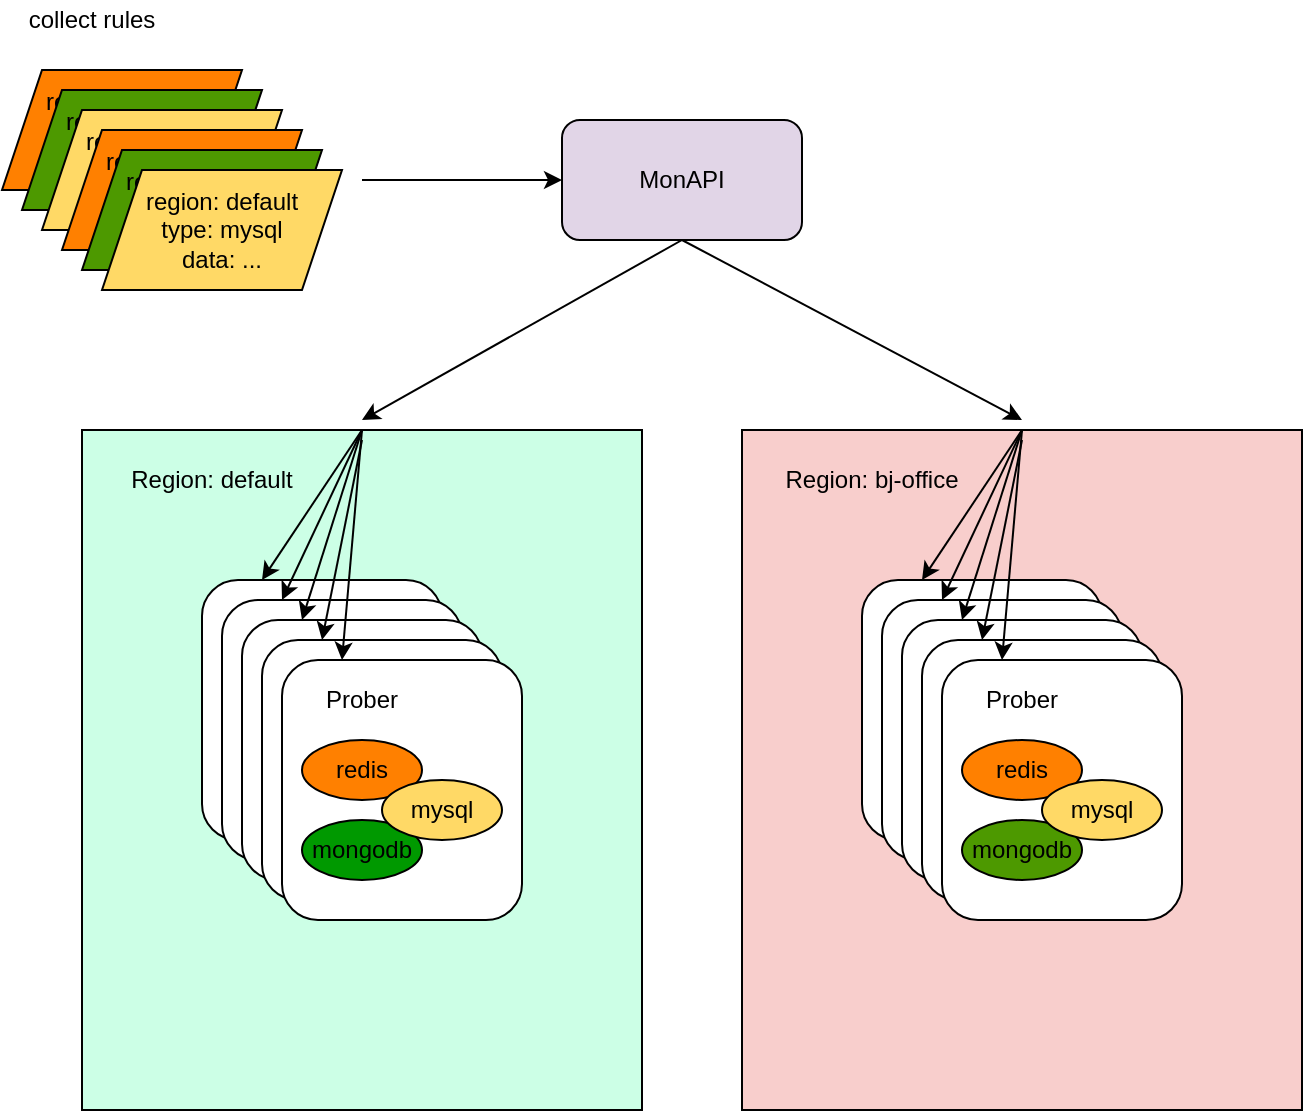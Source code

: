 <mxfile version="14.8.0" type="github" pages="4">
  <diagram id="REFkd7xtqxe4dWkekb8k" name="prober">
    <mxGraphModel dx="1422" dy="762" grid="1" gridSize="10" guides="1" tooltips="1" connect="1" arrows="1" fold="1" page="1" pageScale="1" pageWidth="827" pageHeight="1169" math="0" shadow="0">
      <root>
        <mxCell id="0" />
        <mxCell id="1" parent="0" />
        <mxCell id="o57Hl6V5JoG7M9n5L1Rj-18" value="" style="whiteSpace=wrap;html=1;fillColor=#CCFFE6;" parent="1" vertex="1">
          <mxGeometry x="60" y="215" width="280" height="340" as="geometry" />
        </mxCell>
        <mxCell id="o57Hl6V5JoG7M9n5L1Rj-1" value="MonAPI" style="rounded=1;whiteSpace=wrap;html=1;fillColor=#E1D5E7;" parent="1" vertex="1">
          <mxGeometry x="300" y="60" width="120" height="60" as="geometry" />
        </mxCell>
        <mxCell id="o57Hl6V5JoG7M9n5L1Rj-2" value="" style="rounded=1;whiteSpace=wrap;html=1;" parent="1" vertex="1">
          <mxGeometry x="120" y="290" width="120" height="130" as="geometry" />
        </mxCell>
        <mxCell id="o57Hl6V5JoG7M9n5L1Rj-3" value="" style="rounded=1;whiteSpace=wrap;html=1;" parent="1" vertex="1">
          <mxGeometry x="130" y="300" width="120" height="130" as="geometry" />
        </mxCell>
        <mxCell id="o57Hl6V5JoG7M9n5L1Rj-4" value="" style="rounded=1;whiteSpace=wrap;html=1;" parent="1" vertex="1">
          <mxGeometry x="140" y="310" width="120" height="130" as="geometry" />
        </mxCell>
        <mxCell id="o57Hl6V5JoG7M9n5L1Rj-5" value="" style="rounded=1;whiteSpace=wrap;html=1;" parent="1" vertex="1">
          <mxGeometry x="150" y="320" width="120" height="130" as="geometry" />
        </mxCell>
        <mxCell id="o57Hl6V5JoG7M9n5L1Rj-6" value="" style="rounded=1;whiteSpace=wrap;html=1;" parent="1" vertex="1">
          <mxGeometry x="160" y="330" width="120" height="130" as="geometry" />
        </mxCell>
        <mxCell id="o57Hl6V5JoG7M9n5L1Rj-19" value="Region: default" style="text;html=1;strokeColor=none;fillColor=none;align=center;verticalAlign=middle;whiteSpace=wrap;rounded=0;" parent="1" vertex="1">
          <mxGeometry x="70" y="230" width="110" height="20" as="geometry" />
        </mxCell>
        <mxCell id="o57Hl6V5JoG7M9n5L1Rj-28" value="mongodb&lt;span style=&quot;color: rgba(0 , 0 , 0 , 0) ; font-family: monospace ; font-size: 0px&quot;&gt;%3CmxGraphModel%3E%3Croot%3E%3CmxCell%20id%3D%220%22%2F%3E%3CmxCell%20id%3D%221%22%20parent%3D%220%22%2F%3E%3CmxCell%20id%3D%222%22%20value%3D%22mysql%22%20style%3D%22ellipse%3BwhiteSpace%3Dwrap%3Bhtml%3D1%3BfillColor%3D%23FFD966%3B%22%20vertex%3D%221%22%20parent%3D%221%22%3E%3CmxGeometry%20x%3D%22170%22%20y%3D%22340%22%20width%3D%2260%22%20height%3D%2230%22%20as%3D%22geometry%22%2F%3E%3C%2FmxCell%3E%3C%2Froot%3E%3C%2FmxGraphModel%3E&lt;/span&gt;" style="ellipse;whiteSpace=wrap;html=1;fillColor=#009900;" parent="1" vertex="1">
          <mxGeometry x="170" y="410" width="60" height="30" as="geometry" />
        </mxCell>
        <mxCell id="o57Hl6V5JoG7M9n5L1Rj-29" value="redis" style="ellipse;whiteSpace=wrap;html=1;fillColor=#FF8000;" parent="1" vertex="1">
          <mxGeometry x="170" y="370" width="60" height="30" as="geometry" />
        </mxCell>
        <mxCell id="o57Hl6V5JoG7M9n5L1Rj-30" value="mysql" style="ellipse;whiteSpace=wrap;html=1;fillColor=#FFD966;" parent="1" vertex="1">
          <mxGeometry x="210" y="390" width="60" height="30" as="geometry" />
        </mxCell>
        <mxCell id="o57Hl6V5JoG7M9n5L1Rj-31" value="Prober" style="text;html=1;strokeColor=none;fillColor=none;align=center;verticalAlign=middle;whiteSpace=wrap;rounded=0;" parent="1" vertex="1">
          <mxGeometry x="180" y="340" width="40" height="20" as="geometry" />
        </mxCell>
        <mxCell id="o57Hl6V5JoG7M9n5L1Rj-34" value="" style="endArrow=classic;html=1;exitX=0.5;exitY=1;exitDx=0;exitDy=0;" parent="1" source="o57Hl6V5JoG7M9n5L1Rj-1" edge="1">
          <mxGeometry width="50" height="50" relative="1" as="geometry">
            <mxPoint x="390" y="290" as="sourcePoint" />
            <mxPoint x="200" y="210" as="targetPoint" />
          </mxGeometry>
        </mxCell>
        <mxCell id="o57Hl6V5JoG7M9n5L1Rj-35" value="" style="endArrow=classic;html=1;exitX=0.5;exitY=1;exitDx=0;exitDy=0;" parent="1" source="o57Hl6V5JoG7M9n5L1Rj-1" edge="1">
          <mxGeometry width="50" height="50" relative="1" as="geometry">
            <mxPoint x="370" y="130" as="sourcePoint" />
            <mxPoint x="530" y="210" as="targetPoint" />
          </mxGeometry>
        </mxCell>
        <mxCell id="o57Hl6V5JoG7M9n5L1Rj-39" value="collect rules" style="text;html=1;strokeColor=none;fillColor=none;align=center;verticalAlign=middle;whiteSpace=wrap;rounded=0;labelBackgroundColor=#ffffff;fontFamily=Helvetica;" parent="1" vertex="1">
          <mxGeometry x="30" width="70" height="20" as="geometry" />
        </mxCell>
        <mxCell id="o57Hl6V5JoG7M9n5L1Rj-42" value="" style="endArrow=classic;html=1;fontFamily=Helvetica;entryX=0.25;entryY=0;entryDx=0;entryDy=0;exitX=0.5;exitY=0;exitDx=0;exitDy=0;" parent="1" source="o57Hl6V5JoG7M9n5L1Rj-18" target="o57Hl6V5JoG7M9n5L1Rj-2" edge="1">
          <mxGeometry width="50" height="50" relative="1" as="geometry">
            <mxPoint x="390" y="270" as="sourcePoint" />
            <mxPoint x="440" y="220" as="targetPoint" />
          </mxGeometry>
        </mxCell>
        <mxCell id="o57Hl6V5JoG7M9n5L1Rj-43" value="" style="endArrow=classic;html=1;fontFamily=Helvetica;entryX=0.25;entryY=0;entryDx=0;entryDy=0;exitX=0.5;exitY=0;exitDx=0;exitDy=0;" parent="1" source="o57Hl6V5JoG7M9n5L1Rj-18" target="o57Hl6V5JoG7M9n5L1Rj-3" edge="1">
          <mxGeometry width="50" height="50" relative="1" as="geometry">
            <mxPoint x="210" y="225" as="sourcePoint" />
            <mxPoint x="160" y="300" as="targetPoint" />
          </mxGeometry>
        </mxCell>
        <mxCell id="o57Hl6V5JoG7M9n5L1Rj-44" value="" style="endArrow=classic;html=1;fontFamily=Helvetica;entryX=0.25;entryY=0;entryDx=0;entryDy=0;exitX=0.5;exitY=0;exitDx=0;exitDy=0;" parent="1" source="o57Hl6V5JoG7M9n5L1Rj-18" edge="1">
          <mxGeometry width="50" height="50" relative="1" as="geometry">
            <mxPoint x="210" y="225" as="sourcePoint" />
            <mxPoint x="170" y="310" as="targetPoint" />
          </mxGeometry>
        </mxCell>
        <mxCell id="o57Hl6V5JoG7M9n5L1Rj-45" value="" style="endArrow=classic;html=1;fontFamily=Helvetica;entryX=0.25;entryY=0;entryDx=0;entryDy=0;" parent="1" edge="1">
          <mxGeometry width="50" height="50" relative="1" as="geometry">
            <mxPoint x="200" y="220" as="sourcePoint" />
            <mxPoint x="180" y="320" as="targetPoint" />
          </mxGeometry>
        </mxCell>
        <mxCell id="o57Hl6V5JoG7M9n5L1Rj-46" value="" style="endArrow=classic;html=1;fontFamily=Helvetica;entryX=0.25;entryY=0;entryDx=0;entryDy=0;exitX=0.5;exitY=0;exitDx=0;exitDy=0;" parent="1" source="o57Hl6V5JoG7M9n5L1Rj-18" edge="1">
          <mxGeometry width="50" height="50" relative="1" as="geometry">
            <mxPoint x="210" y="230" as="sourcePoint" />
            <mxPoint x="190" y="330" as="targetPoint" />
          </mxGeometry>
        </mxCell>
        <mxCell id="o57Hl6V5JoG7M9n5L1Rj-61" value="&lt;span style=&quot;font-family: &amp;#34;helvetica&amp;#34; ; font-size: 12px ; font-style: normal ; font-weight: 400 ; letter-spacing: normal ; text-indent: 0px ; text-transform: none ; word-spacing: 0px ; display: inline ; float: none&quot;&gt;region: default&lt;/span&gt;&lt;br style=&quot;font-family: &amp;#34;helvetica&amp;#34; ; font-size: 12px ; font-style: normal ; font-weight: 400 ; letter-spacing: normal ; text-indent: 0px ; text-transform: none ; word-spacing: 0px&quot;&gt;&lt;span style=&quot;font-family: &amp;#34;helvetica&amp;#34; ; font-size: 12px ; font-style: normal ; font-weight: 400 ; letter-spacing: normal ; text-indent: 0px ; text-transform: none ; word-spacing: 0px ; display: inline ; float: none&quot;&gt;type: mysql&lt;/span&gt;&lt;br style=&quot;font-family: &amp;#34;helvetica&amp;#34; ; font-size: 12px ; font-style: normal ; font-weight: 400 ; letter-spacing: normal ; text-indent: 0px ; text-transform: none ; word-spacing: 0px&quot;&gt;&lt;span style=&quot;font-family: &amp;#34;helvetica&amp;#34; ; font-size: 12px ; font-style: normal ; font-weight: 400 ; letter-spacing: normal ; text-indent: 0px ; text-transform: none ; word-spacing: 0px ; display: inline ; float: none&quot;&gt;data: ...&lt;/span&gt;" style="shape=parallelogram;perimeter=parallelogramPerimeter;whiteSpace=wrap;html=1;fixedSize=1;labelBackgroundColor=none;fillColor=#FF8000;fontFamily=Helvetica;align=center;labelBorderColor=none;" parent="1" vertex="1">
          <mxGeometry x="20" y="35" width="120" height="60" as="geometry" />
        </mxCell>
        <mxCell id="o57Hl6V5JoG7M9n5L1Rj-62" value="&lt;span style=&quot;font-family: &amp;#34;helvetica&amp;#34; ; font-size: 12px ; font-style: normal ; font-weight: 400 ; letter-spacing: normal ; text-indent: 0px ; text-transform: none ; word-spacing: 0px ; display: inline ; float: none&quot;&gt;region: default&lt;/span&gt;&lt;br style=&quot;font-family: &amp;#34;helvetica&amp;#34; ; font-size: 12px ; font-style: normal ; font-weight: 400 ; letter-spacing: normal ; text-indent: 0px ; text-transform: none ; word-spacing: 0px&quot;&gt;&lt;span style=&quot;font-family: &amp;#34;helvetica&amp;#34; ; font-size: 12px ; font-style: normal ; font-weight: 400 ; letter-spacing: normal ; text-indent: 0px ; text-transform: none ; word-spacing: 0px ; display: inline ; float: none&quot;&gt;type: mysql&lt;/span&gt;&lt;br style=&quot;font-family: &amp;#34;helvetica&amp;#34; ; font-size: 12px ; font-style: normal ; font-weight: 400 ; letter-spacing: normal ; text-indent: 0px ; text-transform: none ; word-spacing: 0px&quot;&gt;&lt;span style=&quot;font-family: &amp;#34;helvetica&amp;#34; ; font-size: 12px ; font-style: normal ; font-weight: 400 ; letter-spacing: normal ; text-indent: 0px ; text-transform: none ; word-spacing: 0px ; display: inline ; float: none&quot;&gt;data: ...&lt;/span&gt;" style="shape=parallelogram;perimeter=parallelogramPerimeter;whiteSpace=wrap;html=1;fixedSize=1;labelBackgroundColor=none;fillColor=#4D9900;fontFamily=Helvetica;align=center;labelBorderColor=none;" parent="1" vertex="1">
          <mxGeometry x="30" y="45" width="120" height="60" as="geometry" />
        </mxCell>
        <mxCell id="o57Hl6V5JoG7M9n5L1Rj-63" value="&lt;span style=&quot;font-family: &amp;#34;helvetica&amp;#34; ; font-size: 12px ; font-style: normal ; font-weight: 400 ; letter-spacing: normal ; text-indent: 0px ; text-transform: none ; word-spacing: 0px ; display: inline ; float: none&quot;&gt;region: default&lt;/span&gt;&lt;br style=&quot;font-family: &amp;#34;helvetica&amp;#34; ; font-size: 12px ; font-style: normal ; font-weight: 400 ; letter-spacing: normal ; text-indent: 0px ; text-transform: none ; word-spacing: 0px&quot;&gt;&lt;span style=&quot;font-family: &amp;#34;helvetica&amp;#34; ; font-size: 12px ; font-style: normal ; font-weight: 400 ; letter-spacing: normal ; text-indent: 0px ; text-transform: none ; word-spacing: 0px ; display: inline ; float: none&quot;&gt;type: mysql&lt;/span&gt;&lt;br style=&quot;font-family: &amp;#34;helvetica&amp;#34; ; font-size: 12px ; font-style: normal ; font-weight: 400 ; letter-spacing: normal ; text-indent: 0px ; text-transform: none ; word-spacing: 0px&quot;&gt;&lt;span style=&quot;font-family: &amp;#34;helvetica&amp;#34; ; font-size: 12px ; font-style: normal ; font-weight: 400 ; letter-spacing: normal ; text-indent: 0px ; text-transform: none ; word-spacing: 0px ; display: inline ; float: none&quot;&gt;data: ...&lt;/span&gt;" style="shape=parallelogram;perimeter=parallelogramPerimeter;whiteSpace=wrap;html=1;fixedSize=1;labelBackgroundColor=none;fillColor=#FFD966;fontFamily=Helvetica;align=center;labelBorderColor=none;" parent="1" vertex="1">
          <mxGeometry x="40" y="55" width="120" height="60" as="geometry" />
        </mxCell>
        <mxCell id="o57Hl6V5JoG7M9n5L1Rj-64" value="&lt;span style=&quot;font-family: &amp;#34;helvetica&amp;#34; ; font-size: 12px ; font-style: normal ; font-weight: 400 ; letter-spacing: normal ; text-indent: 0px ; text-transform: none ; word-spacing: 0px ; display: inline ; float: none&quot;&gt;region: default&lt;/span&gt;&lt;br style=&quot;font-family: &amp;#34;helvetica&amp;#34; ; font-size: 12px ; font-style: normal ; font-weight: 400 ; letter-spacing: normal ; text-indent: 0px ; text-transform: none ; word-spacing: 0px&quot;&gt;&lt;span style=&quot;font-family: &amp;#34;helvetica&amp;#34; ; font-size: 12px ; font-style: normal ; font-weight: 400 ; letter-spacing: normal ; text-indent: 0px ; text-transform: none ; word-spacing: 0px ; display: inline ; float: none&quot;&gt;type: mysql&lt;/span&gt;&lt;br style=&quot;font-family: &amp;#34;helvetica&amp;#34; ; font-size: 12px ; font-style: normal ; font-weight: 400 ; letter-spacing: normal ; text-indent: 0px ; text-transform: none ; word-spacing: 0px&quot;&gt;&lt;span style=&quot;font-family: &amp;#34;helvetica&amp;#34; ; font-size: 12px ; font-style: normal ; font-weight: 400 ; letter-spacing: normal ; text-indent: 0px ; text-transform: none ; word-spacing: 0px ; display: inline ; float: none&quot;&gt;data: ...&lt;/span&gt;" style="shape=parallelogram;perimeter=parallelogramPerimeter;whiteSpace=wrap;html=1;fixedSize=1;labelBackgroundColor=none;fillColor=#FF8000;fontFamily=Helvetica;align=center;labelBorderColor=none;" parent="1" vertex="1">
          <mxGeometry x="50" y="65" width="120" height="60" as="geometry" />
        </mxCell>
        <mxCell id="o57Hl6V5JoG7M9n5L1Rj-65" value="&lt;span style=&quot;font-family: &amp;#34;helvetica&amp;#34; ; font-size: 12px ; font-style: normal ; font-weight: 400 ; letter-spacing: normal ; text-indent: 0px ; text-transform: none ; word-spacing: 0px ; display: inline ; float: none&quot;&gt;region: default&lt;/span&gt;&lt;br style=&quot;font-family: &amp;#34;helvetica&amp;#34; ; font-size: 12px ; font-style: normal ; font-weight: 400 ; letter-spacing: normal ; text-indent: 0px ; text-transform: none ; word-spacing: 0px&quot;&gt;&lt;span style=&quot;font-family: &amp;#34;helvetica&amp;#34; ; font-size: 12px ; font-style: normal ; font-weight: 400 ; letter-spacing: normal ; text-indent: 0px ; text-transform: none ; word-spacing: 0px ; display: inline ; float: none&quot;&gt;type: mysql&lt;/span&gt;&lt;br style=&quot;font-family: &amp;#34;helvetica&amp;#34; ; font-size: 12px ; font-style: normal ; font-weight: 400 ; letter-spacing: normal ; text-indent: 0px ; text-transform: none ; word-spacing: 0px&quot;&gt;&lt;span style=&quot;font-family: &amp;#34;helvetica&amp;#34; ; font-size: 12px ; font-style: normal ; font-weight: 400 ; letter-spacing: normal ; text-indent: 0px ; text-transform: none ; word-spacing: 0px ; display: inline ; float: none&quot;&gt;data: ...&lt;/span&gt;" style="shape=parallelogram;perimeter=parallelogramPerimeter;whiteSpace=wrap;html=1;fixedSize=1;labelBackgroundColor=none;fillColor=#4D9900;fontFamily=Helvetica;align=center;labelBorderColor=none;" parent="1" vertex="1">
          <mxGeometry x="60" y="75" width="120" height="60" as="geometry" />
        </mxCell>
        <mxCell id="o57Hl6V5JoG7M9n5L1Rj-66" value="&lt;span style=&quot;font-family: &amp;#34;helvetica&amp;#34; ; font-size: 12px ; font-style: normal ; font-weight: 400 ; letter-spacing: normal ; text-indent: 0px ; text-transform: none ; word-spacing: 0px ; display: inline ; float: none&quot;&gt;region: default&lt;/span&gt;&lt;br style=&quot;font-family: &amp;#34;helvetica&amp;#34; ; font-size: 12px ; font-style: normal ; font-weight: 400 ; letter-spacing: normal ; text-indent: 0px ; text-transform: none ; word-spacing: 0px&quot;&gt;&lt;span style=&quot;font-family: &amp;#34;helvetica&amp;#34; ; font-size: 12px ; font-style: normal ; font-weight: 400 ; letter-spacing: normal ; text-indent: 0px ; text-transform: none ; word-spacing: 0px ; display: inline ; float: none&quot;&gt;type: mysql&lt;/span&gt;&lt;br style=&quot;font-family: &amp;#34;helvetica&amp;#34; ; font-size: 12px ; font-style: normal ; font-weight: 400 ; letter-spacing: normal ; text-indent: 0px ; text-transform: none ; word-spacing: 0px&quot;&gt;&lt;span style=&quot;font-family: &amp;#34;helvetica&amp;#34; ; font-size: 12px ; font-style: normal ; font-weight: 400 ; letter-spacing: normal ; text-indent: 0px ; text-transform: none ; word-spacing: 0px ; display: inline ; float: none&quot;&gt;data: ...&lt;/span&gt;" style="shape=parallelogram;perimeter=parallelogramPerimeter;whiteSpace=wrap;html=1;fixedSize=1;labelBackgroundColor=none;fillColor=#FFD966;fontFamily=Helvetica;align=center;labelBorderColor=none;" parent="1" vertex="1">
          <mxGeometry x="70" y="85" width="120" height="60" as="geometry" />
        </mxCell>
        <mxCell id="o57Hl6V5JoG7M9n5L1Rj-67" value="" style="endArrow=classic;html=1;fontFamily=Helvetica;fontColor=#000000;entryX=0;entryY=0.5;entryDx=0;entryDy=0;" parent="1" target="o57Hl6V5JoG7M9n5L1Rj-1" edge="1">
          <mxGeometry width="50" height="50" relative="1" as="geometry">
            <mxPoint x="200" y="90" as="sourcePoint" />
            <mxPoint x="440" y="220" as="targetPoint" />
          </mxGeometry>
        </mxCell>
        <mxCell id="o57Hl6V5JoG7M9n5L1Rj-69" value="" style="whiteSpace=wrap;html=1;fillColor=#F8CECC;" parent="1" vertex="1">
          <mxGeometry x="390" y="215" width="280" height="340" as="geometry" />
        </mxCell>
        <mxCell id="o57Hl6V5JoG7M9n5L1Rj-70" value="" style="rounded=1;whiteSpace=wrap;html=1;" parent="1" vertex="1">
          <mxGeometry x="450" y="290" width="120" height="130" as="geometry" />
        </mxCell>
        <mxCell id="o57Hl6V5JoG7M9n5L1Rj-71" value="" style="rounded=1;whiteSpace=wrap;html=1;" parent="1" vertex="1">
          <mxGeometry x="460" y="300" width="120" height="130" as="geometry" />
        </mxCell>
        <mxCell id="o57Hl6V5JoG7M9n5L1Rj-72" value="" style="rounded=1;whiteSpace=wrap;html=1;" parent="1" vertex="1">
          <mxGeometry x="470" y="310" width="120" height="130" as="geometry" />
        </mxCell>
        <mxCell id="o57Hl6V5JoG7M9n5L1Rj-73" value="" style="rounded=1;whiteSpace=wrap;html=1;" parent="1" vertex="1">
          <mxGeometry x="480" y="320" width="120" height="130" as="geometry" />
        </mxCell>
        <mxCell id="o57Hl6V5JoG7M9n5L1Rj-74" value="" style="rounded=1;whiteSpace=wrap;html=1;" parent="1" vertex="1">
          <mxGeometry x="490" y="330" width="120" height="130" as="geometry" />
        </mxCell>
        <mxCell id="o57Hl6V5JoG7M9n5L1Rj-75" value="Region: bj-office" style="text;html=1;strokeColor=none;fillColor=none;align=center;verticalAlign=middle;whiteSpace=wrap;rounded=0;" parent="1" vertex="1">
          <mxGeometry x="400" y="230" width="110" height="20" as="geometry" />
        </mxCell>
        <mxCell id="o57Hl6V5JoG7M9n5L1Rj-76" value="mongodb&lt;span style=&quot;color: rgba(0 , 0 , 0 , 0) ; font-family: monospace ; font-size: 0px&quot;&gt;%3CmxGraphModel%3E%3Croot%3E%3CmxCell%20id%3D%220%22%2F%3E%3CmxCell%20id%3D%221%22%20parent%3D%220%22%2F%3E%3CmxCell%20id%3D%222%22%20value%3D%22mysql%22%20style%3D%22ellipse%3BwhiteSpace%3Dwrap%3Bhtml%3D1%3BfillColor%3D%23FFD966%3B%22%20vertex%3D%221%22%20parent%3D%221%22%3E%3CmxGeometry%20x%3D%22170%22%20y%3D%22340%22%20width%3D%2260%22%20height%3D%2230%22%20as%3D%22geometry%22%2F%3E%3C%2FmxCell%3E%3C%2Froot%3E%3C%2FmxGraphModel%3E&lt;/span&gt;" style="ellipse;whiteSpace=wrap;html=1;fillColor=#4D9900;" parent="1" vertex="1">
          <mxGeometry x="500" y="410" width="60" height="30" as="geometry" />
        </mxCell>
        <mxCell id="o57Hl6V5JoG7M9n5L1Rj-77" value="redis" style="ellipse;whiteSpace=wrap;html=1;fillColor=#FF8000;" parent="1" vertex="1">
          <mxGeometry x="500" y="370" width="60" height="30" as="geometry" />
        </mxCell>
        <mxCell id="o57Hl6V5JoG7M9n5L1Rj-78" value="mysql" style="ellipse;whiteSpace=wrap;html=1;fillColor=#FFD966;" parent="1" vertex="1">
          <mxGeometry x="540" y="390" width="60" height="30" as="geometry" />
        </mxCell>
        <mxCell id="o57Hl6V5JoG7M9n5L1Rj-79" value="Prober" style="text;html=1;strokeColor=none;fillColor=none;align=center;verticalAlign=middle;whiteSpace=wrap;rounded=0;" parent="1" vertex="1">
          <mxGeometry x="510" y="340" width="40" height="20" as="geometry" />
        </mxCell>
        <mxCell id="o57Hl6V5JoG7M9n5L1Rj-80" value="" style="endArrow=classic;html=1;fontFamily=Helvetica;entryX=0.25;entryY=0;entryDx=0;entryDy=0;exitX=0.5;exitY=0;exitDx=0;exitDy=0;" parent="1" source="o57Hl6V5JoG7M9n5L1Rj-69" target="o57Hl6V5JoG7M9n5L1Rj-70" edge="1">
          <mxGeometry width="50" height="50" relative="1" as="geometry">
            <mxPoint x="720" y="270" as="sourcePoint" />
            <mxPoint x="770" y="220" as="targetPoint" />
          </mxGeometry>
        </mxCell>
        <mxCell id="o57Hl6V5JoG7M9n5L1Rj-81" value="" style="endArrow=classic;html=1;fontFamily=Helvetica;entryX=0.25;entryY=0;entryDx=0;entryDy=0;exitX=0.5;exitY=0;exitDx=0;exitDy=0;" parent="1" source="o57Hl6V5JoG7M9n5L1Rj-69" target="o57Hl6V5JoG7M9n5L1Rj-71" edge="1">
          <mxGeometry width="50" height="50" relative="1" as="geometry">
            <mxPoint x="540" y="225" as="sourcePoint" />
            <mxPoint x="490" y="300" as="targetPoint" />
          </mxGeometry>
        </mxCell>
        <mxCell id="o57Hl6V5JoG7M9n5L1Rj-82" value="" style="endArrow=classic;html=1;fontFamily=Helvetica;entryX=0.25;entryY=0;entryDx=0;entryDy=0;exitX=0.5;exitY=0;exitDx=0;exitDy=0;" parent="1" source="o57Hl6V5JoG7M9n5L1Rj-69" edge="1">
          <mxGeometry width="50" height="50" relative="1" as="geometry">
            <mxPoint x="540" y="225" as="sourcePoint" />
            <mxPoint x="500" y="310" as="targetPoint" />
          </mxGeometry>
        </mxCell>
        <mxCell id="o57Hl6V5JoG7M9n5L1Rj-83" value="" style="endArrow=classic;html=1;fontFamily=Helvetica;entryX=0.25;entryY=0;entryDx=0;entryDy=0;" parent="1" edge="1">
          <mxGeometry width="50" height="50" relative="1" as="geometry">
            <mxPoint x="530" y="220" as="sourcePoint" />
            <mxPoint x="510" y="320" as="targetPoint" />
          </mxGeometry>
        </mxCell>
        <mxCell id="o57Hl6V5JoG7M9n5L1Rj-84" value="" style="endArrow=classic;html=1;fontFamily=Helvetica;entryX=0.25;entryY=0;entryDx=0;entryDy=0;exitX=0.5;exitY=0;exitDx=0;exitDy=0;" parent="1" source="o57Hl6V5JoG7M9n5L1Rj-69" edge="1">
          <mxGeometry width="50" height="50" relative="1" as="geometry">
            <mxPoint x="540" y="230" as="sourcePoint" />
            <mxPoint x="520" y="330" as="targetPoint" />
          </mxGeometry>
        </mxCell>
      </root>
    </mxGraphModel>
  </diagram>
  <diagram id="1ZpKqHF2kePU7XUAxjo5" name="m3db">
    <mxGraphModel dx="865" dy="639" grid="1" gridSize="10" guides="1" tooltips="1" connect="1" arrows="1" fold="1" page="1" pageScale="1" pageWidth="827" pageHeight="1169" math="0" shadow="0">
      <root>
        <mxCell id="4Eq9V5zy-aJhZKgp6bjs-0" />
        <mxCell id="4Eq9V5zy-aJhZKgp6bjs-1" parent="4Eq9V5zy-aJhZKgp6bjs-0" />
        <mxCell id="4Eq9V5zy-aJhZKgp6bjs-32" style="edgeStyle=orthogonalEdgeStyle;rounded=0;orthogonalLoop=1;jettySize=auto;html=1;entryX=0.167;entryY=0.942;entryDx=0;entryDy=0;entryPerimeter=0;" parent="4Eq9V5zy-aJhZKgp6bjs-1" target="4Eq9V5zy-aJhZKgp6bjs-7" edge="1">
          <mxGeometry relative="1" as="geometry">
            <mxPoint x="400" y="455" as="sourcePoint" />
          </mxGeometry>
        </mxCell>
        <mxCell id="4Eq9V5zy-aJhZKgp6bjs-30" style="edgeStyle=orthogonalEdgeStyle;rounded=0;orthogonalLoop=1;jettySize=auto;html=1;entryX=0.383;entryY=0.008;entryDx=0;entryDy=0;entryPerimeter=0;" parent="4Eq9V5zy-aJhZKgp6bjs-1" target="4Eq9V5zy-aJhZKgp6bjs-5" edge="1">
          <mxGeometry relative="1" as="geometry">
            <mxPoint x="290" y="220" as="sourcePoint" />
          </mxGeometry>
        </mxCell>
        <mxCell id="4Eq9V5zy-aJhZKgp6bjs-5" value="ETCD" style="strokeWidth=2;html=1;shape=mxgraph.flowchart.database;whiteSpace=wrap;fillColor=#fff2cc;strokeColor=#d6b656;" parent="4Eq9V5zy-aJhZKgp6bjs-1" vertex="1">
          <mxGeometry x="560" y="272.5" width="60" height="60" as="geometry" />
        </mxCell>
        <mxCell id="4Eq9V5zy-aJhZKgp6bjs-6" value="ETCD" style="strokeWidth=2;html=1;shape=mxgraph.flowchart.database;whiteSpace=wrap;fillColor=#fff2cc;strokeColor=#d6b656;" parent="4Eq9V5zy-aJhZKgp6bjs-1" vertex="1">
          <mxGeometry x="570" y="282.5" width="60" height="60" as="geometry" />
        </mxCell>
        <mxCell id="4Eq9V5zy-aJhZKgp6bjs-7" value="ETCD" style="strokeWidth=2;html=1;shape=mxgraph.flowchart.database;whiteSpace=wrap;fillColor=#fff2cc;strokeColor=#d6b656;" parent="4Eq9V5zy-aJhZKgp6bjs-1" vertex="1">
          <mxGeometry x="580" y="292.5" width="60" height="60" as="geometry" />
        </mxCell>
        <mxCell id="4Eq9V5zy-aJhZKgp6bjs-122" style="edgeStyle=orthogonalEdgeStyle;rounded=0;orthogonalLoop=1;jettySize=auto;html=1;strokeWidth=3;fillColor=#a0522d;strokeColor=#6D1F00;entryX=0.506;entryY=-0.207;entryDx=0;entryDy=0;entryPerimeter=0;exitX=0.5;exitY=1;exitDx=0;exitDy=0;" parent="4Eq9V5zy-aJhZKgp6bjs-1" source="4Eq9V5zy-aJhZKgp6bjs-8" target="4Eq9V5zy-aJhZKgp6bjs-47" edge="1">
          <mxGeometry relative="1" as="geometry">
            <mxPoint x="235" y="350" as="targetPoint" />
          </mxGeometry>
        </mxCell>
        <mxCell id="4Eq9V5zy-aJhZKgp6bjs-8" value="n9e-transfer" style="rounded=1;whiteSpace=wrap;html=1;" parent="4Eq9V5zy-aJhZKgp6bjs-1" vertex="1">
          <mxGeometry x="190" y="200" width="90" height="40" as="geometry" />
        </mxCell>
        <mxCell id="4Eq9V5zy-aJhZKgp6bjs-31" value="get m3db placement" style="text;html=1;align=center;verticalAlign=middle;resizable=0;points=[];autosize=1;" parent="4Eq9V5zy-aJhZKgp6bjs-1" vertex="1">
          <mxGeometry x="390" y="200" width="120" height="20" as="geometry" />
        </mxCell>
        <mxCell id="4Eq9V5zy-aJhZKgp6bjs-33" value="get/register placement" style="text;html=1;align=center;verticalAlign=middle;resizable=0;points=[];autosize=1;" parent="4Eq9V5zy-aJhZKgp6bjs-1" vertex="1">
          <mxGeometry x="430" y="431" width="130" height="20" as="geometry" />
        </mxCell>
        <mxCell id="4Eq9V5zy-aJhZKgp6bjs-37" value="&lt;h1&gt;Data Put&lt;/h1&gt;&lt;p&gt;通过数据元数据哈希得到m3d 中的分片 ID； 由 etcd 中的 m3db 的 placement 信息，确定分片 ID 对应的 endpoints&amp;nbsp;&lt;/p&gt;" style="text;html=1;strokeColor=none;fillColor=none;spacing=5;spacingTop=-20;whiteSpace=wrap;overflow=hidden;rounded=0;" parent="4Eq9V5zy-aJhZKgp6bjs-1" vertex="1">
          <mxGeometry x="80" y="40" width="190" height="120" as="geometry" />
        </mxCell>
        <mxCell id="4Eq9V5zy-aJhZKgp6bjs-47" value="m3db-01" style="text;html=1;align=center;verticalAlign=middle;resizable=0;points=[];autosize=1;" parent="4Eq9V5zy-aJhZKgp6bjs-1" vertex="1">
          <mxGeometry x="85" y="370" width="60" height="20" as="geometry" />
        </mxCell>
        <mxCell id="4Eq9V5zy-aJhZKgp6bjs-71" value="" style="rounded=1;whiteSpace=wrap;html=1;" parent="4Eq9V5zy-aJhZKgp6bjs-1" vertex="1">
          <mxGeometry x="160" y="390" width="70" height="129" as="geometry" />
        </mxCell>
        <mxCell id="4Eq9V5zy-aJhZKgp6bjs-72" value="01" style="rounded=1;whiteSpace=wrap;html=1;fillColor=#fa6800;strokeColor=#C73500;fontColor=#ffffff;" parent="4Eq9V5zy-aJhZKgp6bjs-1" vertex="1">
          <mxGeometry x="169.58" y="400.75" width="20.42" height="17.5" as="geometry" />
        </mxCell>
        <mxCell id="4Eq9V5zy-aJhZKgp6bjs-73" value="02" style="rounded=1;whiteSpace=wrap;html=1;fillColor=#f0a30a;strokeColor=#BD7000;fontColor=#ffffff;" parent="4Eq9V5zy-aJhZKgp6bjs-1" vertex="1">
          <mxGeometry x="197.58" y="400.75" width="20.42" height="17.5" as="geometry" />
        </mxCell>
        <mxCell id="4Eq9V5zy-aJhZKgp6bjs-75" value="04" style="rounded=1;whiteSpace=wrap;html=1;fillColor=#a0522d;strokeColor=#6D1F00;fontColor=#ffffff;" parent="4Eq9V5zy-aJhZKgp6bjs-1" vertex="1">
          <mxGeometry x="197.58" y="430" width="20.42" height="17.5" as="geometry" />
        </mxCell>
        <mxCell id="4Eq9V5zy-aJhZKgp6bjs-77" value="08" style="rounded=1;whiteSpace=wrap;html=1;fillColor=#e51400;strokeColor=#B20000;fontColor=#ffffff;" parent="4Eq9V5zy-aJhZKgp6bjs-1" vertex="1">
          <mxGeometry x="197.58" y="490" width="20.42" height="17.5" as="geometry" />
        </mxCell>
        <mxCell id="4Eq9V5zy-aJhZKgp6bjs-78" value="05" style="rounded=1;whiteSpace=wrap;html=1;fillColor=#e3c800;strokeColor=#B09500;fontColor=#ffffff;" parent="4Eq9V5zy-aJhZKgp6bjs-1" vertex="1">
          <mxGeometry x="169.58" y="461" width="20.42" height="17.5" as="geometry" />
        </mxCell>
        <mxCell id="4Eq9V5zy-aJhZKgp6bjs-79" value="06" style="rounded=1;whiteSpace=wrap;html=1;fillColor=#76608a;strokeColor=#432D57;fontColor=#ffffff;" parent="4Eq9V5zy-aJhZKgp6bjs-1" vertex="1">
          <mxGeometry x="197.58" y="460" width="20.42" height="17.5" as="geometry" />
        </mxCell>
        <mxCell id="4Eq9V5zy-aJhZKgp6bjs-80" value="" style="rounded=1;whiteSpace=wrap;html=1;" parent="4Eq9V5zy-aJhZKgp6bjs-1" vertex="1">
          <mxGeometry x="240" y="390" width="70" height="129" as="geometry" />
        </mxCell>
        <mxCell id="4Eq9V5zy-aJhZKgp6bjs-81" value="01" style="rounded=1;whiteSpace=wrap;html=1;fillColor=#fa6800;strokeColor=#C73500;fontColor=#ffffff;" parent="4Eq9V5zy-aJhZKgp6bjs-1" vertex="1">
          <mxGeometry x="249.58" y="400.75" width="20.42" height="17.5" as="geometry" />
        </mxCell>
        <mxCell id="4Eq9V5zy-aJhZKgp6bjs-82" value="02" style="rounded=1;whiteSpace=wrap;html=1;fillColor=#f0a30a;strokeColor=#BD7000;fontColor=#ffffff;" parent="4Eq9V5zy-aJhZKgp6bjs-1" vertex="1">
          <mxGeometry x="277.58" y="400.75" width="20.42" height="17.5" as="geometry" />
        </mxCell>
        <mxCell id="4Eq9V5zy-aJhZKgp6bjs-83" value="03" style="rounded=1;whiteSpace=wrap;html=1;fillColor=#6d8764;strokeColor=#3A5431;fontColor=#ffffff;" parent="4Eq9V5zy-aJhZKgp6bjs-1" vertex="1">
          <mxGeometry x="249.58" y="431" width="20.42" height="17.5" as="geometry" />
        </mxCell>
        <mxCell id="4Eq9V5zy-aJhZKgp6bjs-85" value="07" style="rounded=1;whiteSpace=wrap;html=1;fillColor=#647687;strokeColor=#314354;fontColor=#ffffff;" parent="4Eq9V5zy-aJhZKgp6bjs-1" vertex="1">
          <mxGeometry x="249.58" y="490.86" width="19.42" height="16.64" as="geometry" />
        </mxCell>
        <mxCell id="4Eq9V5zy-aJhZKgp6bjs-87" value="05" style="rounded=1;whiteSpace=wrap;html=1;fillColor=#e3c800;strokeColor=#B09500;fontColor=#ffffff;" parent="4Eq9V5zy-aJhZKgp6bjs-1" vertex="1">
          <mxGeometry x="249.58" y="461" width="20.42" height="17.5" as="geometry" />
        </mxCell>
        <mxCell id="4Eq9V5zy-aJhZKgp6bjs-88" value="06" style="rounded=1;whiteSpace=wrap;html=1;fillColor=#76608a;strokeColor=#432D57;fontColor=#ffffff;" parent="4Eq9V5zy-aJhZKgp6bjs-1" vertex="1">
          <mxGeometry x="277.58" y="460" width="20.42" height="17.5" as="geometry" />
        </mxCell>
        <mxCell id="4Eq9V5zy-aJhZKgp6bjs-89" value="" style="rounded=1;whiteSpace=wrap;html=1;" parent="4Eq9V5zy-aJhZKgp6bjs-1" vertex="1">
          <mxGeometry x="320" y="390" width="70" height="129" as="geometry" />
        </mxCell>
        <mxCell id="4Eq9V5zy-aJhZKgp6bjs-91" value="02" style="rounded=1;whiteSpace=wrap;html=1;fillColor=#f0a30a;strokeColor=#BD7000;fontColor=#ffffff;" parent="4Eq9V5zy-aJhZKgp6bjs-1" vertex="1">
          <mxGeometry x="357.58" y="400.75" width="20.42" height="17.5" as="geometry" />
        </mxCell>
        <mxCell id="4Eq9V5zy-aJhZKgp6bjs-92" value="03" style="rounded=1;whiteSpace=wrap;html=1;fillColor=#6d8764;strokeColor=#3A5431;fontColor=#ffffff;" parent="4Eq9V5zy-aJhZKgp6bjs-1" vertex="1">
          <mxGeometry x="329.58" y="431" width="20.42" height="17.5" as="geometry" />
        </mxCell>
        <mxCell id="4Eq9V5zy-aJhZKgp6bjs-93" value="04" style="rounded=1;whiteSpace=wrap;html=1;fillColor=#a0522d;strokeColor=#6D1F00;fontColor=#ffffff;" parent="4Eq9V5zy-aJhZKgp6bjs-1" vertex="1">
          <mxGeometry x="357.58" y="430" width="20.42" height="17.5" as="geometry" />
        </mxCell>
        <mxCell id="4Eq9V5zy-aJhZKgp6bjs-94" value="07" style="rounded=1;whiteSpace=wrap;html=1;fillColor=#647687;strokeColor=#314354;fontColor=#ffffff;" parent="4Eq9V5zy-aJhZKgp6bjs-1" vertex="1">
          <mxGeometry x="329.58" y="490.86" width="19.42" height="16.64" as="geometry" />
        </mxCell>
        <mxCell id="4Eq9V5zy-aJhZKgp6bjs-95" value="08" style="rounded=1;whiteSpace=wrap;html=1;fillColor=#e51400;strokeColor=#B20000;fontColor=#ffffff;" parent="4Eq9V5zy-aJhZKgp6bjs-1" vertex="1">
          <mxGeometry x="357.58" y="490" width="20.42" height="17.5" as="geometry" />
        </mxCell>
        <mxCell id="4Eq9V5zy-aJhZKgp6bjs-97" value="06" style="rounded=1;whiteSpace=wrap;html=1;fillColor=#76608a;strokeColor=#432D57;fontColor=#ffffff;" parent="4Eq9V5zy-aJhZKgp6bjs-1" vertex="1">
          <mxGeometry x="357.58" y="460" width="20.42" height="17.5" as="geometry" />
        </mxCell>
        <mxCell id="4Eq9V5zy-aJhZKgp6bjs-107" value="" style="group;fontColor=#ffffff;fillColor=#ffffff;" parent="4Eq9V5zy-aJhZKgp6bjs-1" vertex="1" connectable="0">
          <mxGeometry x="80" y="390" width="70" height="130.5" as="geometry" />
        </mxCell>
        <mxCell id="4Eq9V5zy-aJhZKgp6bjs-62" value="" style="rounded=1;whiteSpace=wrap;html=1;" parent="4Eq9V5zy-aJhZKgp6bjs-107" vertex="1">
          <mxGeometry width="70" height="130.5" as="geometry" />
        </mxCell>
        <mxCell id="4Eq9V5zy-aJhZKgp6bjs-48" value="01" style="rounded=1;whiteSpace=wrap;html=1;fillColor=#fa6800;strokeColor=#C73500;fontColor=#ffffff;" parent="4Eq9V5zy-aJhZKgp6bjs-107" vertex="1">
          <mxGeometry x="9.58" y="10.875" width="20.42" height="17.703" as="geometry" />
        </mxCell>
        <mxCell id="4Eq9V5zy-aJhZKgp6bjs-53" value="03" style="rounded=1;whiteSpace=wrap;html=1;fillColor=#6d8764;strokeColor=#3A5431;fontColor=#ffffff;" parent="4Eq9V5zy-aJhZKgp6bjs-107" vertex="1">
          <mxGeometry x="9.58" y="41.477" width="20.42" height="17.703" as="geometry" />
        </mxCell>
        <mxCell id="4Eq9V5zy-aJhZKgp6bjs-54" value="04" style="rounded=1;whiteSpace=wrap;html=1;fillColor=#a0522d;strokeColor=#6D1F00;fontColor=#ffffff;" parent="4Eq9V5zy-aJhZKgp6bjs-107" vertex="1">
          <mxGeometry x="37.58" y="40.465" width="20.42" height="17.703" as="geometry" />
        </mxCell>
        <mxCell id="4Eq9V5zy-aJhZKgp6bjs-58" value="07" style="rounded=1;whiteSpace=wrap;html=1;fillColor=#647687;strokeColor=#314354;fontColor=#ffffff;" parent="4Eq9V5zy-aJhZKgp6bjs-107" vertex="1">
          <mxGeometry x="9.58" y="102.033" width="19.42" height="16.833" as="geometry" />
        </mxCell>
        <mxCell id="4Eq9V5zy-aJhZKgp6bjs-59" value="08" style="rounded=1;whiteSpace=wrap;html=1;fillColor=#e51400;strokeColor=#B20000;fontColor=#ffffff;" parent="4Eq9V5zy-aJhZKgp6bjs-107" vertex="1">
          <mxGeometry x="37.58" y="101.163" width="20.42" height="17.703" as="geometry" />
        </mxCell>
        <mxCell id="4Eq9V5zy-aJhZKgp6bjs-60" value="05" style="rounded=1;whiteSpace=wrap;html=1;fillColor=#e3c800;strokeColor=#B09500;fontColor=#ffffff;" parent="4Eq9V5zy-aJhZKgp6bjs-107" vertex="1">
          <mxGeometry x="9.58" y="71.826" width="20.42" height="17.703" as="geometry" />
        </mxCell>
        <mxCell id="4Eq9V5zy-aJhZKgp6bjs-118" value="m3db-02" style="text;html=1;align=center;verticalAlign=middle;resizable=0;points=[];autosize=1;" parent="4Eq9V5zy-aJhZKgp6bjs-1" vertex="1">
          <mxGeometry x="165" y="370" width="60" height="20" as="geometry" />
        </mxCell>
        <mxCell id="4Eq9V5zy-aJhZKgp6bjs-119" value="m3db-03" style="text;html=1;align=center;verticalAlign=middle;resizable=0;points=[];autosize=1;" parent="4Eq9V5zy-aJhZKgp6bjs-1" vertex="1">
          <mxGeometry x="245" y="370" width="60" height="20" as="geometry" />
        </mxCell>
        <mxCell id="4Eq9V5zy-aJhZKgp6bjs-120" value="m3db-04" style="text;html=1;align=center;verticalAlign=middle;resizable=0;points=[];autosize=1;" parent="4Eq9V5zy-aJhZKgp6bjs-1" vertex="1">
          <mxGeometry x="330" y="370" width="60" height="20" as="geometry" />
        </mxCell>
        <mxCell id="4Eq9V5zy-aJhZKgp6bjs-123" style="edgeStyle=orthogonalEdgeStyle;rounded=0;orthogonalLoop=1;jettySize=auto;html=1;strokeWidth=3;fillColor=#a0522d;strokeColor=#6D1F00;entryX=0.503;entryY=-0.034;entryDx=0;entryDy=0;entryPerimeter=0;exitX=0.5;exitY=1;exitDx=0;exitDy=0;" parent="4Eq9V5zy-aJhZKgp6bjs-1" source="4Eq9V5zy-aJhZKgp6bjs-8" target="4Eq9V5zy-aJhZKgp6bjs-120" edge="1">
          <mxGeometry relative="1" as="geometry">
            <mxPoint x="125.36" y="375.86" as="targetPoint" />
            <mxPoint x="200.0" y="230" as="sourcePoint" />
          </mxGeometry>
        </mxCell>
        <mxCell id="4Eq9V5zy-aJhZKgp6bjs-124" style="edgeStyle=orthogonalEdgeStyle;rounded=0;orthogonalLoop=1;jettySize=auto;html=1;strokeWidth=3;fillColor=#a0522d;strokeColor=#6D1F00;exitX=0.5;exitY=1;exitDx=0;exitDy=0;" parent="4Eq9V5zy-aJhZKgp6bjs-1" source="4Eq9V5zy-aJhZKgp6bjs-8" target="4Eq9V5zy-aJhZKgp6bjs-118" edge="1">
          <mxGeometry relative="1" as="geometry">
            <mxPoint x="203.32" y="377.94" as="targetPoint" />
            <mxPoint x="245.0" y="250" as="sourcePoint" />
          </mxGeometry>
        </mxCell>
      </root>
    </mxGraphModel>
  </diagram>
  <diagram id="HHdtmbnmRHwW11Na4Ttz" name="metrics">
    <mxGraphModel dx="1422" dy="762" grid="1" gridSize="10" guides="1" tooltips="1" connect="1" arrows="1" fold="1" page="1" pageScale="1" pageWidth="827" pageHeight="1169" math="0" shadow="0">
      <root>
        <mxCell id="XKucFuLRrvZmdfxZXk8b-0" />
        <mxCell id="XKucFuLRrvZmdfxZXk8b-1" parent="XKucFuLRrvZmdfxZXk8b-0" />
        <mxCell id="XKucFuLRrvZmdfxZXk8b-7" value="" style="rounded=1;whiteSpace=wrap;html=1;fillColor=#dae8fc;strokeColor=#6c8ebf;" parent="XKucFuLRrvZmdfxZXk8b-1" vertex="1">
          <mxGeometry x="120" y="240" width="170" height="40" as="geometry" />
        </mxCell>
        <mxCell id="XKucFuLRrvZmdfxZXk8b-2" value="&lt;h1&gt;Aggragator&lt;/h1&gt;&lt;p&gt;不同类型的数据，在每个采样周期结束时，会产生数据&lt;/p&gt;" style="text;html=1;strokeColor=none;fillColor=none;spacing=5;spacingTop=-20;whiteSpace=wrap;overflow=hidden;rounded=0;" parent="XKucFuLRrvZmdfxZXk8b-1" vertex="1">
          <mxGeometry x="120" y="90" width="190" height="90" as="geometry" />
        </mxCell>
        <mxCell id="XKucFuLRrvZmdfxZXk8b-4" value="a1" style="text;html=1;align=center;verticalAlign=middle;resizable=0;points=[];autosize=1;strokeColor=none;" parent="XKucFuLRrvZmdfxZXk8b-1" vertex="1">
          <mxGeometry x="120" y="260" width="30" height="20" as="geometry" />
        </mxCell>
        <mxCell id="XKucFuLRrvZmdfxZXk8b-5" value="a2" style="text;html=1;align=center;verticalAlign=middle;resizable=0;points=[];autosize=1;strokeColor=none;" parent="XKucFuLRrvZmdfxZXk8b-1" vertex="1">
          <mxGeometry x="160" y="260" width="30" height="20" as="geometry" />
        </mxCell>
        <mxCell id="XKucFuLRrvZmdfxZXk8b-6" value="a3" style="text;html=1;align=center;verticalAlign=middle;resizable=0;points=[];autosize=1;strokeColor=none;" parent="XKucFuLRrvZmdfxZXk8b-1" vertex="1">
          <mxGeometry x="240" y="260" width="30" height="20" as="geometry" />
        </mxCell>
        <mxCell id="XKucFuLRrvZmdfxZXk8b-8" value="" style="rounded=1;whiteSpace=wrap;html=1;fillColor=#d5e8d4;strokeColor=#82b366;" parent="XKucFuLRrvZmdfxZXk8b-1" vertex="1">
          <mxGeometry x="290" y="240" width="170" height="40" as="geometry" />
        </mxCell>
        <mxCell id="XKucFuLRrvZmdfxZXk8b-9" value="" style="rounded=1;whiteSpace=wrap;html=1;fillColor=#ffe6cc;strokeColor=#d79b00;" parent="XKucFuLRrvZmdfxZXk8b-1" vertex="1">
          <mxGeometry x="460" y="240" width="170" height="40" as="geometry" />
        </mxCell>
        <mxCell id="XKucFuLRrvZmdfxZXk8b-10" value="b1" style="text;html=1;align=center;verticalAlign=middle;resizable=0;points=[];autosize=1;strokeColor=none;" parent="XKucFuLRrvZmdfxZXk8b-1" vertex="1">
          <mxGeometry x="300" y="260" width="30" height="20" as="geometry" />
        </mxCell>
        <mxCell id="XKucFuLRrvZmdfxZXk8b-11" value="b2" style="text;html=1;align=center;verticalAlign=middle;resizable=0;points=[];autosize=1;strokeColor=none;" parent="XKucFuLRrvZmdfxZXk8b-1" vertex="1">
          <mxGeometry x="340" y="260" width="30" height="20" as="geometry" />
        </mxCell>
        <mxCell id="XKucFuLRrvZmdfxZXk8b-12" value="b3" style="text;html=1;align=center;verticalAlign=middle;resizable=0;points=[];autosize=1;strokeColor=none;" parent="XKucFuLRrvZmdfxZXk8b-1" vertex="1">
          <mxGeometry x="420" y="260" width="30" height="20" as="geometry" />
        </mxCell>
        <mxCell id="XKucFuLRrvZmdfxZXk8b-13" value="c1" style="text;html=1;align=center;verticalAlign=middle;resizable=0;points=[];autosize=1;strokeColor=none;" parent="XKucFuLRrvZmdfxZXk8b-1" vertex="1">
          <mxGeometry x="550" y="260" width="30" height="20" as="geometry" />
        </mxCell>
        <mxCell id="XKucFuLRrvZmdfxZXk8b-18" value="&lt;h1&gt;gauge&lt;/h1&gt;&lt;p&gt;取每个周期的最后一个值&lt;/p&gt;&lt;p&gt;&lt;ul&gt;&lt;li&gt;a3&lt;/li&gt;&lt;li&gt;b3&lt;/li&gt;&lt;li&gt;c1&lt;/li&gt;&lt;/ul&gt;&lt;/p&gt;" style="text;html=1;strokeColor=none;fillColor=none;spacing=5;spacingTop=-20;whiteSpace=wrap;overflow=hidden;rounded=0;" parent="XKucFuLRrvZmdfxZXk8b-1" vertex="1">
          <mxGeometry x="120" y="320" width="190" height="120" as="geometry" />
        </mxCell>
        <mxCell id="XKucFuLRrvZmdfxZXk8b-19" value="&lt;h1&gt;count&lt;/h1&gt;&lt;p&gt;周期内求和&lt;/p&gt;&lt;p&gt;&lt;/p&gt;&lt;ul&gt;&lt;li&gt;a1 + a2 + a3&lt;/li&gt;&lt;li&gt;b1 + b2 + b3&lt;/li&gt;&lt;li&gt;c1&lt;/li&gt;&lt;/ul&gt;&lt;p&gt;&lt;/p&gt;" style="text;html=1;strokeColor=none;fillColor=none;spacing=5;spacingTop=-20;whiteSpace=wrap;overflow=hidden;rounded=0;" parent="XKucFuLRrvZmdfxZXk8b-1" vertex="1">
          <mxGeometry x="470" y="320" width="190" height="120" as="geometry" />
        </mxCell>
        <mxCell id="XKucFuLRrvZmdfxZXk8b-21" value="&lt;h1&gt;monotonic_count&lt;/h1&gt;&lt;p&gt;周期内的变化值(delta)&lt;/p&gt;&lt;p&gt;&lt;/p&gt;&lt;ul&gt;&lt;li&gt;a3 - a1&lt;/li&gt;&lt;li&gt;b3 - a3&lt;/li&gt;&lt;li&gt;c1 - b3&lt;/li&gt;&lt;/ul&gt;&lt;p&gt;&lt;/p&gt;" style="text;html=1;strokeColor=none;fillColor=none;spacing=5;spacingTop=-20;whiteSpace=wrap;overflow=hidden;rounded=0;" parent="XKucFuLRrvZmdfxZXk8b-1" vertex="1">
          <mxGeometry x="120" y="465" width="231" height="120" as="geometry" />
        </mxCell>
        <mxCell id="XKucFuLRrvZmdfxZXk8b-22" value="&lt;h1&gt;rate&lt;/h1&gt;&lt;p&gt;周期内最近2次采样的变化率&lt;/p&gt;&lt;ul style=&quot;font-size: 13px&quot;&gt;&lt;li&gt;&lt;span style=&quot;color: rgb(36 , 41 , 46)&quot;&gt;(a3 - a2) / (a3.ts - a2.ts)&lt;/span&gt;&lt;br&gt;&lt;/li&gt;&lt;li&gt;(b3 - b2) / (b3.ts - b2.ts)&lt;/li&gt;&lt;li&gt;(c1 - b3) / (c1.ts - b3.ts)&lt;/li&gt;&lt;/ul&gt;&lt;p&gt;&lt;/p&gt;" style="text;html=1;strokeColor=none;fillColor=none;spacing=5;spacingTop=-20;whiteSpace=wrap;overflow=hidden;rounded=0;" parent="XKucFuLRrvZmdfxZXk8b-1" vertex="1">
          <mxGeometry x="460" y="465" width="231" height="120" as="geometry" />
        </mxCell>
        <mxCell id="XKucFuLRrvZmdfxZXk8b-23" value="" style="endArrow=classic;html=1;shadow=0;targetPerimeterSpacing=0;strokeColor=#000000;strokeWidth=3;endSize=5;" parent="XKucFuLRrvZmdfxZXk8b-1" edge="1">
          <mxGeometry width="50" height="50" relative="1" as="geometry">
            <mxPoint x="80" y="280" as="sourcePoint" />
            <mxPoint x="760" y="280" as="targetPoint" />
          </mxGeometry>
        </mxCell>
      </root>
    </mxGraphModel>
  </diagram>
  <diagram id="UXUS1MUQSkAoFuYLeqGI" name="Page-4">
    <mxGraphModel dx="1422" dy="762" grid="1" gridSize="10" guides="1" tooltips="1" connect="1" arrows="1" fold="1" page="1" pageScale="1" pageWidth="827" pageHeight="1169" math="0" shadow="0">
      <root>
        <mxCell id="N0ksTmqTTHLOzTiyIb0q-0" />
        <mxCell id="N0ksTmqTTHLOzTiyIb0q-1" parent="N0ksTmqTTHLOzTiyIb0q-0" />
        <mxCell id="bpPbgjMBMpry59E41qbp-4" style="edgeStyle=orthogonalEdgeStyle;rounded=0;orthogonalLoop=1;jettySize=auto;html=1;entryX=0.15;entryY=0;entryDx=0;entryDy=0;entryPerimeter=0;fontFamily=Verdana;" edge="1" parent="N0ksTmqTTHLOzTiyIb0q-1" source="N0ksTmqTTHLOzTiyIb0q-2" target="N0ksTmqTTHLOzTiyIb0q-5">
          <mxGeometry relative="1" as="geometry" />
        </mxCell>
        <mxCell id="N0ksTmqTTHLOzTiyIb0q-2" value="Statsd" style="rounded=1;whiteSpace=wrap;html=1;" vertex="1" parent="N0ksTmqTTHLOzTiyIb0q-1">
          <mxGeometry x="40" y="180" width="120" height="60" as="geometry" />
        </mxCell>
        <mxCell id="N0ksTmqTTHLOzTiyIb0q-5" value="Aggregator" style="rounded=1;whiteSpace=wrap;html=1;" vertex="1" parent="N0ksTmqTTHLOzTiyIb0q-1">
          <mxGeometry x="40" y="280" width="400" height="60" as="geometry" />
        </mxCell>
        <mxCell id="N0ksTmqTTHLOzTiyIb0q-28" style="edgeStyle=orthogonalEdgeStyle;rounded=0;orthogonalLoop=1;jettySize=auto;html=1;entryX=0.5;entryY=0;entryDx=0;entryDy=0;fontFamily=Verdana;" edge="1" parent="N0ksTmqTTHLOzTiyIb0q-1" target="N0ksTmqTTHLOzTiyIb0q-26">
          <mxGeometry relative="1" as="geometry">
            <mxPoint x="260" y="340" as="sourcePoint" />
          </mxGeometry>
        </mxCell>
        <mxCell id="N0ksTmqTTHLOzTiyIb0q-32" value="" style="edgeStyle=orthogonalEdgeStyle;rounded=0;orthogonalLoop=1;jettySize=auto;html=1;fontFamily=Verdana;" edge="1" parent="N0ksTmqTTHLOzTiyIb0q-1" source="N0ksTmqTTHLOzTiyIb0q-21">
          <mxGeometry relative="1" as="geometry">
            <mxPoint x="380" y="279" as="targetPoint" />
            <Array as="points">
              <mxPoint x="380" y="279" />
            </Array>
          </mxGeometry>
        </mxCell>
        <mxCell id="N0ksTmqTTHLOzTiyIb0q-21" value="Checks" style="rounded=1;whiteSpace=wrap;html=1;fontFamily=Verdana;" vertex="1" parent="N0ksTmqTTHLOzTiyIb0q-1">
          <mxGeometry x="320" y="180" width="120" height="60" as="geometry" />
        </mxCell>
        <mxCell id="N0ksTmqTTHLOzTiyIb0q-30" style="edgeStyle=orthogonalEdgeStyle;rounded=0;orthogonalLoop=1;jettySize=auto;html=1;entryX=0.5;entryY=0;entryDx=0;entryDy=0;fontFamily=Verdana;" edge="1" parent="N0ksTmqTTHLOzTiyIb0q-1" source="N0ksTmqTTHLOzTiyIb0q-26" target="N0ksTmqTTHLOzTiyIb0q-29">
          <mxGeometry relative="1" as="geometry" />
        </mxCell>
        <mxCell id="N0ksTmqTTHLOzTiyIb0q-26" value="Serializer" style="rounded=1;whiteSpace=wrap;html=1;" vertex="1" parent="N0ksTmqTTHLOzTiyIb0q-1">
          <mxGeometry x="170" y="370" width="140" height="60" as="geometry" />
        </mxCell>
        <mxCell id="N0ksTmqTTHLOzTiyIb0q-29" value="Forwarder" style="rounded=1;whiteSpace=wrap;html=1;" vertex="1" parent="N0ksTmqTTHLOzTiyIb0q-1">
          <mxGeometry x="170" y="460" width="140" height="60" as="geometry" />
        </mxCell>
        <mxCell id="N0ksTmqTTHLOzTiyIb0q-37" value="&lt;font style=&quot;font-size: 12px&quot;&gt;Pipe&lt;/font&gt;" style="rounded=1;whiteSpace=wrap;html=1;fontFamily=Verdana;arcSize=25;fillColor=#d5e8d4;strokeColor=#82b366;" vertex="1" parent="N0ksTmqTTHLOzTiyIb0q-1">
          <mxGeometry x="110" y="220" width="50" height="20" as="geometry" />
        </mxCell>
        <mxCell id="N0ksTmqTTHLOzTiyIb0q-38" value="&lt;p style=&quot;line-height: 100%&quot;&gt;&lt;font style=&quot;font-size: 12px&quot;&gt;Socket&lt;/font&gt;&lt;/p&gt;" style="rounded=1;whiteSpace=wrap;html=1;fontFamily=Verdana;fillColor=#dae8fc;strokeColor=#6c8ebf;arcSize=35;" vertex="1" parent="N0ksTmqTTHLOzTiyIb0q-1">
          <mxGeometry x="110" y="180" width="50" height="20" as="geometry" />
        </mxCell>
        <mxCell id="N0ksTmqTTHLOzTiyIb0q-36" value="&lt;font style=&quot;font-size: 12px&quot;&gt;UDP&lt;/font&gt;" style="rounded=1;whiteSpace=wrap;html=1;fontFamily=Verdana;fillColor=#fad7ac;strokeColor=#b46504;arcSize=30;" vertex="1" parent="N0ksTmqTTHLOzTiyIb0q-1">
          <mxGeometry x="40" y="180" width="50" height="20" as="geometry" />
        </mxCell>
        <mxCell id="N0ksTmqTTHLOzTiyIb0q-66" value="&lt;p style=&quot;line-height: 100%&quot;&gt;&lt;font style=&quot;font-size: 12px&quot;&gt;core&amp;nbsp;&lt;/font&gt;&lt;/p&gt;" style="rounded=1;whiteSpace=wrap;html=1;fontFamily=Verdana;fillColor=#fad7ac;strokeColor=#b46504;arcSize=35;" vertex="1" parent="N0ksTmqTTHLOzTiyIb0q-1">
          <mxGeometry x="320" y="180" width="50" height="20" as="geometry" />
        </mxCell>
        <mxCell id="N0ksTmqTTHLOzTiyIb0q-67" value="&lt;p style=&quot;line-height: 100%&quot;&gt;&lt;font style=&quot;font-size: 12px&quot;&gt;plugin&lt;/font&gt;&lt;/p&gt;" style="rounded=1;whiteSpace=wrap;html=1;fontFamily=Verdana;fillColor=#dae8fc;strokeColor=#6c8ebf;arcSize=35;" vertex="1" parent="N0ksTmqTTHLOzTiyIb0q-1">
          <mxGeometry x="390" y="180" width="50" height="20" as="geometry" />
        </mxCell>
        <mxCell id="N0ksTmqTTHLOzTiyIb0q-68" value="&lt;font style=&quot;font-size: 12px&quot;&gt;Gauge&lt;/font&gt;" style="rounded=1;whiteSpace=wrap;html=1;fontFamily=Verdana;fillColor=#fad7ac;strokeColor=#b46504;arcSize=30;" vertex="1" parent="N0ksTmqTTHLOzTiyIb0q-1">
          <mxGeometry x="50" y="290" width="50" height="20" as="geometry" />
        </mxCell>
        <mxCell id="N0ksTmqTTHLOzTiyIb0q-69" value="&lt;font style=&quot;font-size: 12px&quot;&gt;Count&lt;/font&gt;" style="rounded=1;whiteSpace=wrap;html=1;fontFamily=Verdana;fillColor=#dae8fc;strokeColor=#6c8ebf;arcSize=30;" vertex="1" parent="N0ksTmqTTHLOzTiyIb0q-1">
          <mxGeometry x="280" y="290" width="50" height="20" as="geometry" />
        </mxCell>
        <mxCell id="N0ksTmqTTHLOzTiyIb0q-70" value="&lt;font style=&quot;font-size: 12px&quot;&gt;Histogram&lt;/font&gt;" style="rounded=1;whiteSpace=wrap;html=1;fontFamily=Verdana;fillColor=#fff2cc;strokeColor=#d6b656;arcSize=30;" vertex="1" parent="N0ksTmqTTHLOzTiyIb0q-1">
          <mxGeometry x="120" y="310" width="80" height="20" as="geometry" />
        </mxCell>
        <mxCell id="N0ksTmqTTHLOzTiyIb0q-71" value="&lt;font style=&quot;font-size: 12px&quot;&gt;Rate&lt;/font&gt;" style="rounded=1;whiteSpace=wrap;html=1;fontFamily=Verdana;fillColor=#ffcccc;strokeColor=#36393d;arcSize=30;" vertex="1" parent="N0ksTmqTTHLOzTiyIb0q-1">
          <mxGeometry x="380" y="290" width="50" height="20" as="geometry" />
        </mxCell>
        <mxCell id="KnxRKxJrTFGVb3ddNJbQ-0" value="&lt;font style=&quot;font-size: 12px&quot;&gt;Monotonic Count&lt;/font&gt;" style="rounded=1;whiteSpace=wrap;html=1;fontFamily=Verdana;fillColor=#d5e8d4;strokeColor=#82b366;arcSize=30;" vertex="1" parent="N0ksTmqTTHLOzTiyIb0q-1">
          <mxGeometry x="270" y="320" width="110" height="20" as="geometry" />
        </mxCell>
        <mxCell id="bpPbgjMBMpry59E41qbp-11" value="" style="edgeStyle=orthogonalEdgeStyle;rounded=0;orthogonalLoop=1;jettySize=auto;html=1;fontFamily=Verdana;" edge="1" parent="N0ksTmqTTHLOzTiyIb0q-1" source="bpPbgjMBMpry59E41qbp-5">
          <mxGeometry relative="1" as="geometry">
            <mxPoint x="380" y="170" as="targetPoint" />
          </mxGeometry>
        </mxCell>
        <mxCell id="bpPbgjMBMpry59E41qbp-5" value="autoconfig" style="rounded=1;whiteSpace=wrap;html=1;fontFamily=Verdana;" vertex="1" parent="N0ksTmqTTHLOzTiyIb0q-1">
          <mxGeometry x="320" y="80" width="120" height="60" as="geometry" />
        </mxCell>
        <mxCell id="bpPbgjMBMpry59E41qbp-6" value="&lt;p style=&quot;line-height: 100%&quot;&gt;&lt;font style=&quot;font-size: 12px&quot;&gt;file&lt;/font&gt;&lt;/p&gt;" style="rounded=1;whiteSpace=wrap;html=1;fontFamily=Verdana;fillColor=#fad7ac;strokeColor=#b46504;arcSize=35;" vertex="1" parent="N0ksTmqTTHLOzTiyIb0q-1">
          <mxGeometry x="320" y="80" width="50" height="20" as="geometry" />
        </mxCell>
        <mxCell id="bpPbgjMBMpry59E41qbp-7" value="&lt;p style=&quot;line-height: 100%&quot;&gt;&lt;font style=&quot;font-size: 12px&quot;&gt;http&amp;nbsp;&lt;/font&gt;&lt;/p&gt;" style="rounded=1;whiteSpace=wrap;html=1;fontFamily=Verdana;fillColor=#dae8fc;strokeColor=#6c8ebf;arcSize=35;" vertex="1" parent="N0ksTmqTTHLOzTiyIb0q-1">
          <mxGeometry x="390" y="80" width="50" height="20" as="geometry" />
        </mxCell>
        <mxCell id="bpPbgjMBMpry59E41qbp-8" value="&lt;p style=&quot;line-height: 100%&quot;&gt;&lt;font style=&quot;font-size: 12px&quot;&gt;et&lt;/font&gt;&lt;span&gt;cd&lt;/span&gt;&lt;/p&gt;" style="rounded=1;whiteSpace=wrap;html=1;fontFamily=Verdana;fillColor=#e1d5e7;strokeColor=#9673a6;arcSize=35;" vertex="1" parent="N0ksTmqTTHLOzTiyIb0q-1">
          <mxGeometry x="320" y="120" width="40" height="20" as="geometry" />
        </mxCell>
        <mxCell id="bpPbgjMBMpry59E41qbp-9" value="&lt;p style=&quot;line-height: 100%&quot;&gt;zookeeper&lt;/p&gt;" style="rounded=1;whiteSpace=wrap;html=1;fontFamily=Verdana;fillColor=#d5e8d4;strokeColor=#82b366;arcSize=35;" vertex="1" parent="N0ksTmqTTHLOzTiyIb0q-1">
          <mxGeometry x="370" y="120" width="70" height="20" as="geometry" />
        </mxCell>
        <mxCell id="bpPbgjMBMpry59E41qbp-12" value="&lt;font style=&quot;font-size: 12px&quot;&gt;json&lt;/font&gt;" style="rounded=1;whiteSpace=wrap;html=1;fontFamily=Verdana;fillColor=#fad7ac;strokeColor=#b46504;arcSize=30;" vertex="1" parent="N0ksTmqTTHLOzTiyIb0q-1">
          <mxGeometry x="170" y="370" width="50" height="20" as="geometry" />
        </mxCell>
        <mxCell id="bpPbgjMBMpry59E41qbp-13" value="&lt;font style=&quot;font-size: 12px&quot;&gt;Protobuf&lt;/font&gt;" style="rounded=1;whiteSpace=wrap;html=1;fontFamily=Verdana;fillColor=#dae8fc;strokeColor=#6c8ebf;arcSize=30;" vertex="1" parent="N0ksTmqTTHLOzTiyIb0q-1">
          <mxGeometry x="250" y="370" width="60" height="20" as="geometry" />
        </mxCell>
        <mxCell id="bpPbgjMBMpry59E41qbp-15" value="&lt;font style=&quot;font-size: 12px&quot;&gt;tcp&lt;/font&gt;" style="rounded=1;whiteSpace=wrap;html=1;fontFamily=Verdana;fillColor=#fad7ac;strokeColor=#b46504;arcSize=30;" vertex="1" parent="N0ksTmqTTHLOzTiyIb0q-1">
          <mxGeometry x="170" y="460" width="50" height="20" as="geometry" />
        </mxCell>
        <mxCell id="bpPbgjMBMpry59E41qbp-16" value="&lt;font style=&quot;font-size: 12px&quot;&gt;http&lt;/font&gt;" style="rounded=1;whiteSpace=wrap;html=1;fontFamily=Verdana;fillColor=#dae8fc;strokeColor=#6c8ebf;arcSize=30;" vertex="1" parent="N0ksTmqTTHLOzTiyIb0q-1">
          <mxGeometry x="260" y="460" width="50" height="20" as="geometry" />
        </mxCell>
        <mxCell id="bpPbgjMBMpry59E41qbp-18" value="&lt;h1&gt;Core checks&lt;/h1&gt;&lt;p&gt;cpu, disk, memory, docker, net, snmp, fileHandles, uptime, systemd, containerd, cri, docker, ebpf, jetson, winproc, ...&lt;/p&gt;" style="text;html=1;strokeColor=#b46504;fillColor=#fad7ac;spacing=5;spacingTop=-20;whiteSpace=wrap;overflow=hidden;rounded=0;fontFamily=Verdana;" vertex="1" parent="N0ksTmqTTHLOzTiyIb0q-1">
          <mxGeometry x="480" y="130" width="200" height="120" as="geometry" />
        </mxCell>
        <mxCell id="bpPbgjMBMpry59E41qbp-19" value="&lt;h1&gt;Plugin checks&lt;/h1&gt;&lt;p&gt;log, port, process, prometheus, mysql, ...&lt;/p&gt;" style="text;html=1;strokeColor=#6c8ebf;fillColor=#dae8fc;spacing=5;spacingTop=-20;whiteSpace=wrap;overflow=hidden;rounded=0;fontFamily=Verdana;" vertex="1" parent="N0ksTmqTTHLOzTiyIb0q-1">
          <mxGeometry x="480" y="265" width="200" height="120" as="geometry" />
        </mxCell>
      </root>
    </mxGraphModel>
  </diagram>
</mxfile>
